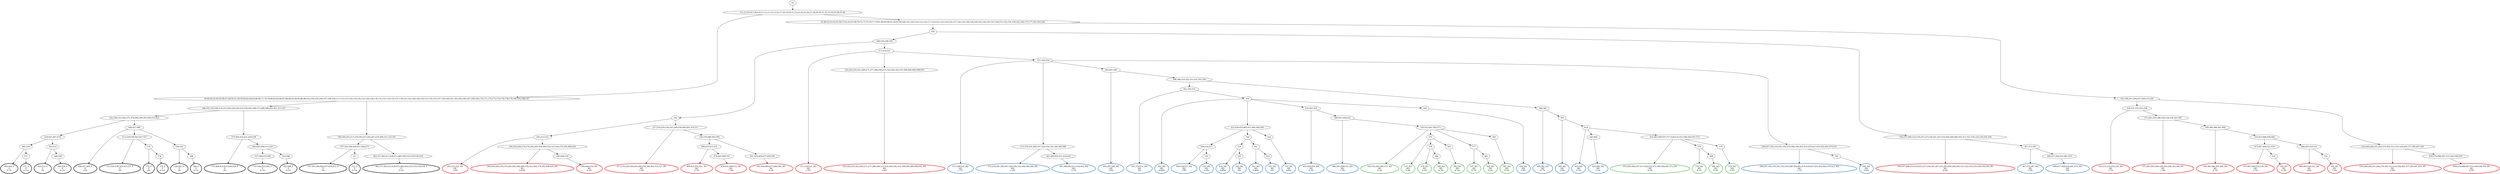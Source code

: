 digraph T {
	{
		rank=same
		152 [penwidth=3,colorscheme=set19,color=0,label="485;504_P\nP\n9.1%"]
		150 [penwidth=3,colorscheme=set19,color=0,label="571_P\nP\n6.1%"]
		148 [penwidth=3,colorscheme=set19,color=0,label="503;514_P\nP\n3%"]
		146 [penwidth=3,colorscheme=set19,color=0,label="548;558_P\nP\n9.1%"]
		144 [penwidth=3,colorscheme=set19,color=0,label="446;457;484_P\nP\n15%"]
		142 [penwidth=3,colorscheme=set19,color=0,label="513;529;538;543;547;557_P\nP\n3%"]
		140 [penwidth=3,colorscheme=set19,color=0,label="570_P\nP\n3%"]
		138 [penwidth=3,colorscheme=set19,color=0,label="574_P\nP\n6.1%"]
		136 [penwidth=3,colorscheme=set19,color=0,label="556;563_P\nP\n3%"]
		134 [penwidth=3,colorscheme=set19,color=0,label="569_P\nP\n6.1%"]
		132 [penwidth=3,colorscheme=set19,color=0,label="375;404;414;421;429;438_P\nP\n3%"]
		129 [penwidth=3,colorscheme=set19,color=0,label="537;546;555;566_P\nP\n6.1%"]
		127 [penwidth=3,colorscheme=set19,color=0,label="562;568_P\nP\n9.1%"]
		124 [penwidth=3,colorscheme=set19,color=0,label="357;363;396;420;437;456;473_P\nP\n3%"]
		122 [penwidth=3,colorscheme=set19,color=0,label="511_P\nP\n6.1%"]
		120 [penwidth=3,colorscheme=set19,color=0,label="362;371;383;413;428;472;482;502;510;519;536;554_P\nP\n9.1%"]
		114 [penwidth=3,colorscheme=set19,color=1,label="205;212;222_M1\nM1\n1.9%"]
		112 [penwidth=3,colorscheme=set19,color=1,label="244;256;260;270;276;285;295;304;309;318;323;344;379;392;408;424_M1\nM1\n0.93%"]
		110 [penwidth=3,colorscheme=set19,color=1,label="440;449;516_M1\nM1\n9.3%"]
		108 [penwidth=3,colorscheme=set19,color=1,label="217;219;229;238;243;249;259;294;303;314;317_M1\nM1\n1.9%"]
		105 [penwidth=3,colorscheme=set19,color=1,label="409;425;431;451_M1\nM1\n4.7%"]
		103 [penwidth=3,colorscheme=set19,color=1,label="478;491;499;531_M1\nM1\n7.4%"]
		101 [penwidth=3,colorscheme=set19,color=1,label="441;450;469;477;490;506_M1\nM1\n9.3%"]
		99 [penwidth=3,colorscheme=set19,color=1,label="211;216;221_M1\nM1\n3.3%"]
		97 [penwidth=3,colorscheme=set19,color=1,label="232;242;255;261;266;271;277;286;296;315;324;340;345;351;398;460;489;498;505_M1\nM1\n5.6%"]
		95 [penwidth=3,colorscheme=set19,color=1,label="194;197;208;210;218;225;227;236;241;247;253;265;269;284;293;313;322;330;335;339;350;359_M1\nM1\n8.4%"]
		92 [penwidth=3,colorscheme=set19,color=1,label="224;231;235;252;258_M1\nM1\n3.7%"]
		90 [penwidth=3,colorscheme=set19,color=1,label="275;281;283;308;329;334;338;343;349_M1\nM1\n1.9%"]
		88 [penwidth=3,colorscheme=set19,color=1,label="358;366;386;391;406_M1\nM1\n4.7%"]
		85 [penwidth=3,colorscheme=set19,color=1,label="475;487;496;522;530_M1\nM1\n3.7%"]
		83 [penwidth=3,colorscheme=set19,color=1,label="539_M1\nM1\n6.5%"]
		81 [penwidth=3,colorscheme=set19,color=1,label="486;495;520;521_M1\nM1\n10%"]
		79 [penwidth=3,colorscheme=set19,color=1,label="550_M1\nM1\n7.4%"]
		77 [penwidth=3,colorscheme=set19,color=1,label="234;240;246;251;264;274;302;312;316;328;365;377;385;407;430_M1\nM1\n2.8%"]
		75 [penwidth=3,colorscheme=set19,color=1,label="459;476;488;497;515;540;549;559_M1\nM1\n6.5%"]
		73 [penwidth=3,colorscheme=set19,color=2,label="237;248;254_M2\nM2\n1.7%"]
		71 [penwidth=3,colorscheme=set19,color=2,label="272;278;291;299;307;320;326;332;346;360;368_M2\nM2\n1.3%"]
		69 [penwidth=3,colorscheme=set19,color=2,label="381;389;402;411;434;442_M2\nM2\n5.1%"]
		67 [penwidth=3,colorscheme=set19,color=2,label="282;287;290_M2\nM2\n3.9%"]
		64 [penwidth=3,colorscheme=set19,color=2,label="361;370;374_M2\nM2\n3%"]
		62 [penwidth=3,colorscheme=set19,color=2,label="403_M2\nM2\n0.86%"]
		59 [penwidth=3,colorscheme=set19,color=2,label="509;518;527_M2\nM2\n3.9%"]
		57 [penwidth=3,colorscheme=set19,color=2,label="535_M2\nM2\n6.4%"]
		54 [penwidth=3,colorscheme=set19,color=2,label="534_M2\nM2\n0.86%"]
		52 [penwidth=3,colorscheme=set19,color=2,label="542_M2\nM2\n6%"]
		50 [penwidth=3,colorscheme=set19,color=2,label="541_M2\nM2\n0.86%"]
		48 [penwidth=3,colorscheme=set19,color=2,label="553_M2\nM2\n6%"]
		46 [penwidth=3,colorscheme=set19,color=2,label="533_M2\nM2\n8.8%"]
		44 [penwidth=3,colorscheme=set19,color=2,label="435;445;454_M2\nM2\n4.3%"]
		42 [penwidth=3,colorscheme=set19,color=2,label="480;501;508;525_M2\nM2\n7.3%"]
		40 [penwidth=3,colorscheme=set19,color=2,label="444_M2\nM2\n5.6%"]
		38 [penwidth=3,colorscheme=set19,color=2,label="369;382_M2\nM2\n4.7%"]
		36 [penwidth=3,colorscheme=set19,color=2,label="395_M2\nM2\n2.6%"]
		34 [penwidth=3,colorscheme=set19,color=2,label="419_M2\nM2\n4.7%"]
		32 [penwidth=3,colorscheme=set19,color=2,label="443;464_M2\nM2\n5.1%"]
		30 [penwidth=3,colorscheme=set19,color=2,label="289;297;305;310;341;352;354;380;394;401;410;418;427;433;452;462;479;523_M2\nM2\n1.7%"]
		28 [penwidth=3,colorscheme=set19,color=2,label="544_M2\nM2\n5.6%"]
		26 [penwidth=3,colorscheme=set19,color=2,label="367;373;387_M2\nM2\n3.9%"]
		24 [penwidth=3,colorscheme=set19,color=2,label="400;417;426;432;461;470_M2\nM2\n6%"]
		22 [penwidth=3,colorscheme=set19,color=3,label="545;552;561;565;573_M3\nM3\n8.3%"]
		20 [penwidth=3,colorscheme=set19,color=3,label="575_M3\nM3\n8.3%"]
		18 [penwidth=3,colorscheme=set19,color=3,label="578_M3\nM3\n8.3%"]
		16 [penwidth=3,colorscheme=set19,color=3,label="584_M3\nM3\n8.3%"]
		14 [penwidth=3,colorscheme=set19,color=3,label="583_M3\nM3\n8.3%"]
		12 [penwidth=3,colorscheme=set19,color=3,label="577_M3\nM3\n8.3%"]
		10 [penwidth=3,colorscheme=set19,color=3,label="582_M3\nM3\n8.3%"]
		8 [penwidth=3,colorscheme=set19,color=3,label="581_M3\nM3\n8.3%"]
		6 [penwidth=3,colorscheme=set19,color=3,label="453;463;500;507;517;524;532;551;560;564;567;572_M3\nM3\n8.3%"]
		4 [penwidth=3,colorscheme=set19,color=3,label="576_M3\nM3\n8.3%"]
		2 [penwidth=3,colorscheme=set19,color=3,label="580_M3\nM3\n8.3%"]
		0 [penwidth=3,colorscheme=set19,color=3,label="579_M3\nM3\n8.3%"]
	}
	159 [label="GL"]
	158 [label="0;1;2;3;4;5;6;7;8;9;10;11;12;13;14;15;16;17;18;19;20;21;22;23;24;25;26;27;28;29;30;31;32;33;34;35;36;37;38"]
	157 [label="39;40;42;43;44;45;46;47;49;50;51;58;59;60;62;64;65;66;69;71;74;78;80;82;83;86;87;88;89;92;94;95;96;98;102;104;105;106;107;108;109;111;113;115;116;118;120;123;126;128;130;131;133;134;135;137;139;141;142;146;149;150;153;154;155;157;159;160;161;163;165;166;167;168;169;170;171;172;173;174;176;178;179;180;182;186;187"]
	156 [label="188;191;192;206;214;223;226;228;230;233;250;263;268;273;280;288;292;301;311;327"]
	155 [label="342;348;353;364;372;376;384;390;397;405;415;422"]
	154 [label="439;447;467;474"]
	153 [label="485;504"]
	151 [label="571"]
	149 [label="503;514"]
	147 [label="548;558"]
	145 [label="446;457;484"]
	143 [label="513;529;538;543;547;557"]
	141 [label="570"]
	139 [label="574"]
	137 [label="556;563"]
	135 [label="569"]
	133 [label="375;404;414;421;429;438"]
	131 [label="466;483;494;512;528"]
	130 [label="537;546;555;566"]
	128 [label="562;568"]
	126 [label="190;200;203;213;239;245;257;262;267;279;300;321;333;347"]
	125 [label="357;363;396;420;437;456;473"]
	123 [label="511"]
	121 [label="362;371;383;413;428;472;482;502;510;519;536;554"]
	119 [label="41;48;52;53;54;55;56;57;61;63;67;68;70;72;73;75;76;77;79;81;84;85;90;91;93;97;99;100;101;103;110;112;114;117;119;121;122;124;125;127;129;132;136;138;140;143;144;145;147;148;151;152;156;158;162;164;175;177;181;183;184"]
	118 [label="185"]
	117 [label="189;195;198;199"]
	116 [label="202"]
	115 [label="205;212;222"]
	113 [label="244;256;260;270;276;285;295;304;309;318;323;344;379;392;408;424"]
	111 [label="440;449;516"]
	109 [label="217;219;229;238;243;249;259;294;303;314;317"]
	107 [label="336;378;388;393;399"]
	106 [label="409;425;431;451"]
	104 [label="478;491;499;531"]
	102 [label="441;450;469;477;490;506"]
	100 [label="211;216;221"]
	98 [label="232;242;255;261;266;271;277;286;296;315;324;340;345;351;398;460;489;498;505"]
	96 [label="194;197;208;210;218;225;227;236;241;247;253;265;269;284;293;313;322;330;335;339;350;359"]
	94 [label="193;196;201;204;207;209;215;220"]
	93 [label="224;231;235;252;258"]
	91 [label="275;281;283;308;329;334;338;343;349"]
	89 [label="358;366;386;391;406"]
	87 [label="416;423;448;458;468"]
	86 [label="475;487;496;522;530"]
	84 [label="539"]
	82 [label="486;495;520;521"]
	80 [label="550"]
	78 [label="234;240;246;251;264;274;302;312;316;328;365;377;385;407;430"]
	76 [label="459;476;488;497;515;540;549;559"]
	74 [label="237;248;254"]
	72 [label="272;278;291;299;307;320;326;332;346;360;368"]
	70 [label="381;389;402;411;434;442"]
	68 [label="282;287;290"]
	66 [label="298;306;319;325;331;337;355;356"]
	65 [label="361;370;374"]
	63 [label="403"]
	61 [label="412;436;455;465;471;481;492;493"]
	60 [label="509;518;527"]
	58 [label="535"]
	56 [label="526"]
	55 [label="534"]
	53 [label="542"]
	51 [label="541"]
	49 [label="553"]
	47 [label="533"]
	45 [label="435;445;454"]
	43 [label="480;501;508;525"]
	41 [label="444"]
	39 [label="369;382"]
	37 [label="395"]
	35 [label="419"]
	33 [label="443;464"]
	31 [label="289;297;305;310;341;352;354;380;394;401;410;418;427;433;452;462;479;523"]
	29 [label="544"]
	27 [label="367;373;387"]
	25 [label="400;417;426;432;461;470"]
	23 [label="545;552;561;565;573"]
	21 [label="575"]
	19 [label="578"]
	17 [label="584"]
	15 [label="583"]
	13 [label="577"]
	11 [label="582"]
	9 [label="581"]
	7 [label="453;463;500;507;517;524;532;551;560;564;567;572"]
	5 [label="576"]
	3 [label="580"]
	1 [label="579"]
	159 -> 158
	158 -> 157
	158 -> 119
	157 -> 156
	157 -> 126
	156 -> 155
	156 -> 133
	155 -> 154
	155 -> 145
	154 -> 153
	154 -> 149
	153 -> 152
	153 -> 151
	151 -> 150
	149 -> 148
	149 -> 147
	147 -> 146
	145 -> 144
	145 -> 143
	145 -> 137
	143 -> 142
	143 -> 141
	141 -> 140
	141 -> 139
	139 -> 138
	137 -> 136
	137 -> 135
	135 -> 134
	133 -> 132
	133 -> 131
	131 -> 130
	131 -> 128
	130 -> 129
	128 -> 127
	126 -> 125
	126 -> 121
	125 -> 124
	125 -> 123
	123 -> 122
	121 -> 120
	119 -> 118
	119 -> 94
	118 -> 117
	118 -> 96
	117 -> 116
	117 -> 100
	116 -> 115
	116 -> 109
	115 -> 114
	115 -> 113
	113 -> 112
	113 -> 111
	111 -> 110
	109 -> 108
	109 -> 107
	107 -> 106
	107 -> 102
	106 -> 105
	106 -> 104
	104 -> 103
	102 -> 101
	100 -> 99
	100 -> 98
	100 -> 74
	98 -> 97
	96 -> 95
	96 -> 27
	94 -> 93
	94 -> 78
	93 -> 92
	93 -> 91
	91 -> 90
	91 -> 89
	89 -> 88
	89 -> 87
	87 -> 86
	87 -> 82
	86 -> 85
	86 -> 84
	84 -> 83
	82 -> 81
	82 -> 80
	80 -> 79
	78 -> 77
	78 -> 76
	76 -> 75
	74 -> 73
	74 -> 72
	74 -> 68
	74 -> 31
	72 -> 71
	72 -> 70
	70 -> 69
	68 -> 67
	68 -> 66
	66 -> 65
	66 -> 39
	65 -> 64
	65 -> 63
	63 -> 62
	63 -> 61
	63 -> 45
	63 -> 41
	61 -> 60
	61 -> 56
	61 -> 47
	60 -> 59
	60 -> 58
	58 -> 57
	56 -> 55
	56 -> 51
	55 -> 54
	55 -> 53
	53 -> 52
	51 -> 50
	51 -> 49
	49 -> 48
	47 -> 46
	45 -> 44
	45 -> 43
	43 -> 42
	43 -> 23
	41 -> 40
	39 -> 38
	39 -> 37
	37 -> 36
	37 -> 35
	35 -> 34
	35 -> 33
	35 -> 7
	33 -> 32
	31 -> 30
	31 -> 29
	29 -> 28
	27 -> 26
	27 -> 25
	25 -> 24
	23 -> 22
	23 -> 21
	23 -> 13
	23 -> 9
	21 -> 20
	21 -> 19
	21 -> 15
	19 -> 18
	19 -> 17
	17 -> 16
	15 -> 14
	13 -> 12
	13 -> 11
	11 -> 10
	9 -> 8
	7 -> 6
	7 -> 5
	7 -> 1
	5 -> 4
	5 -> 3
	3 -> 2
	1 -> 0
}
